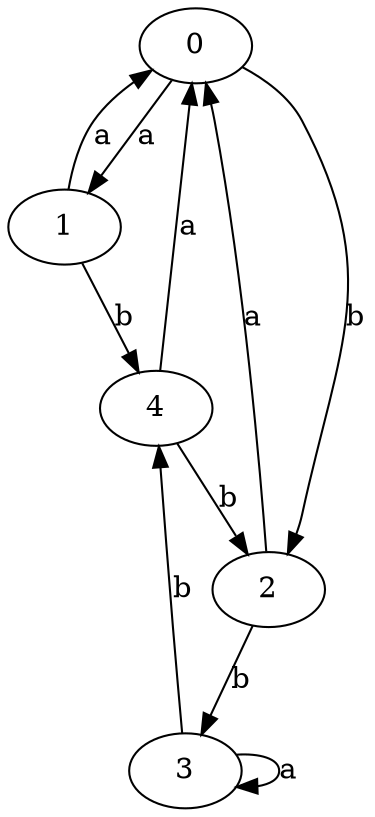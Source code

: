 digraph {
 ranksep=0.5;
 d2tdocpreamble = "\usetikzlibrary{automata}";
 d2tfigpreamble = "\tikzstyle{every state}= [ draw=blue!50,very thick,fill=blue!20]  \tikzstyle{auto}= [fill=white]";
 node [style="state"];
 edge [lblstyle="auto",topath="bend right", len=4  ]
  "0" [label="0",];
  "1" [label="1",];
  "2" [label="2",style = "state, accepting"];
  "3" [label="3",];
  "4" [label="4",style = "state, initial"];
  "0" -> "1" [label="a"];
  "0" -> "2" [label="b"];
  "1" -> "0" [label="a"];
  "1" -> "4" [label="b"];
  "2" -> "0" [label="a"];
  "2" -> "3" [label="b"];
  "3" -> "3" [label="a",topath="loop above"];
  "3" -> "4" [label="b"];
  "4" -> "0" [label="a"];
  "4" -> "2" [label="b"];
}